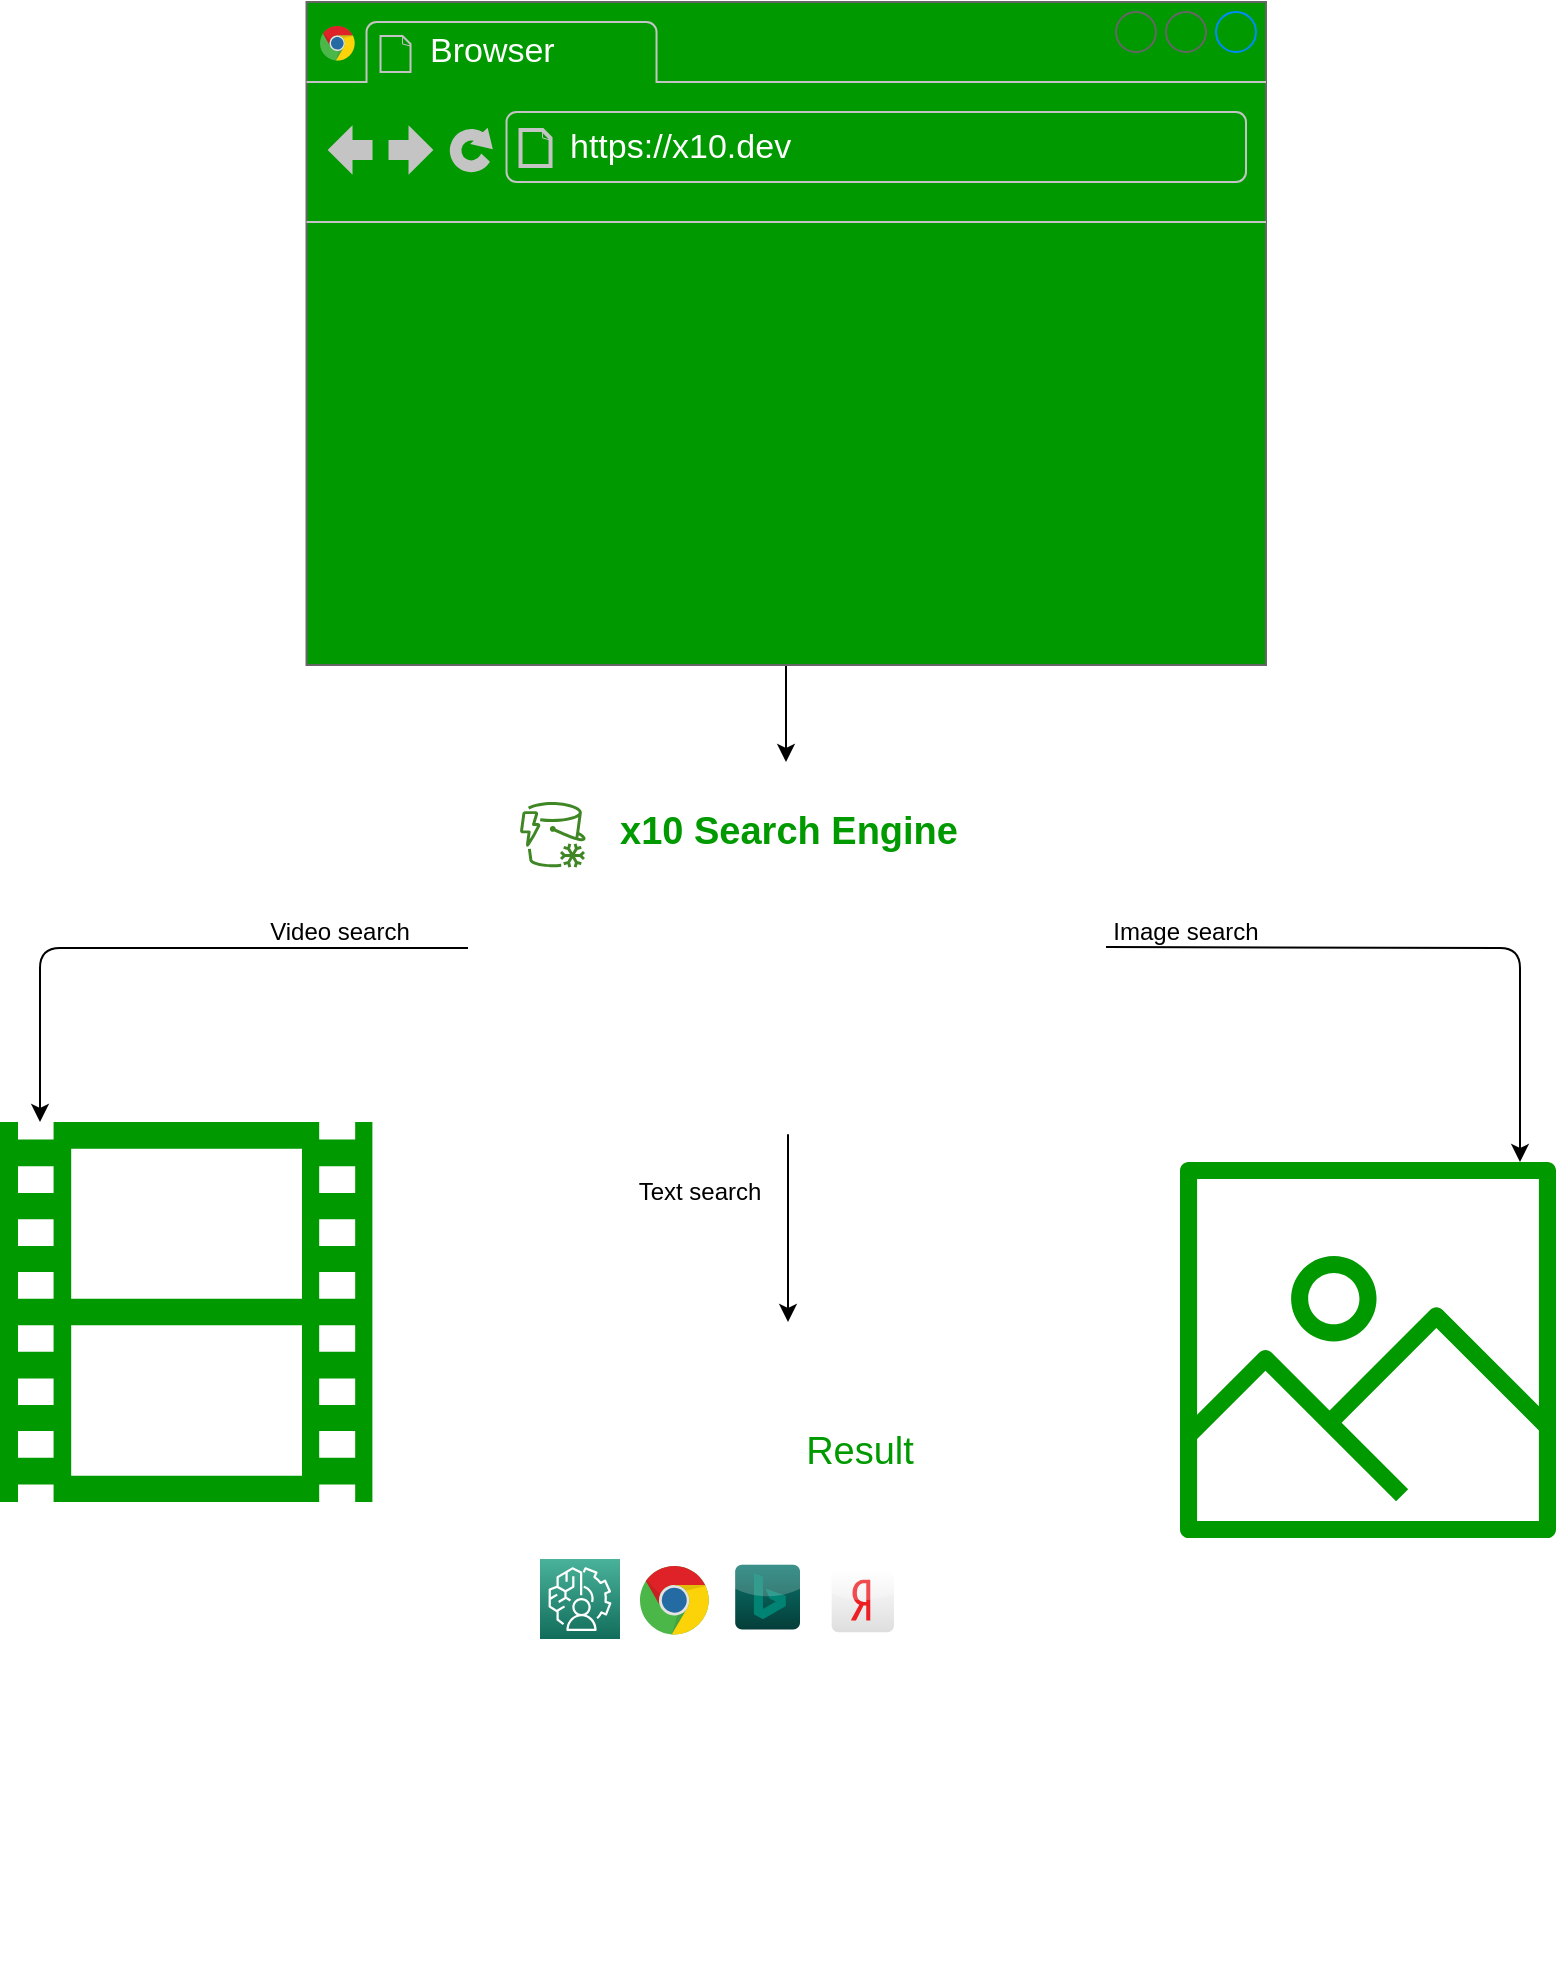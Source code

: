 <mxfile>
    <diagram id="SP5xcAjzvKTYbVy3jJyl" name="Page-1">
        <mxGraphModel dx="1592" dy="2233" grid="1" gridSize="10" guides="1" tooltips="1" connect="1" arrows="1" fold="1" page="1" pageScale="1" pageWidth="827" pageHeight="1169" math="0" shadow="0">
            <root>
                <mxCell id="0"/>
                <mxCell id="1" parent="0"/>
                <mxCell id="20" value="&lt;font size=&quot;1&quot; color=&quot;#009900&quot;&gt;&lt;b style=&quot;font-size: 19px;&quot;&gt;&lt;br&gt;x10 Search Engine&lt;/b&gt;&lt;/font&gt;" style="html=1;strokeColor=none;fillColor=#FFFFFF;labelPosition=center;verticalLabelPosition=middle;verticalAlign=top;align=center;fontSize=12;outlineConnect=0;spacingTop=-6;fontColor=#FFFFFF;sketch=0;shape=mxgraph.sitemap.search;" parent="1" vertex="1">
                    <mxGeometry x="254" y="280" width="319" height="186.09" as="geometry"/>
                </mxCell>
                <mxCell id="13" value="" style="endArrow=classic;html=1;fontColor=#3333FF;" parent="1" edge="1">
                    <mxGeometry width="50" height="50" relative="1" as="geometry">
                        <mxPoint x="413" y="229.2" as="sourcePoint"/>
                        <mxPoint x="413" y="280" as="targetPoint"/>
                    </mxGeometry>
                </mxCell>
                <mxCell id="21" value="" style="endArrow=classic;html=1;fontColor=#3333FF;exitX=0;exitY=0.5;exitDx=0;exitDy=0;exitPerimeter=0;" parent="1" edge="1" source="20">
                    <mxGeometry width="50" height="50" relative="1" as="geometry">
                        <mxPoint x="184" y="372.54" as="sourcePoint"/>
                        <mxPoint x="40" y="460" as="targetPoint"/>
                        <Array as="points">
                            <mxPoint x="40" y="373"/>
                        </Array>
                    </mxGeometry>
                </mxCell>
                <mxCell id="22" value="" style="endArrow=classic;html=1;fontColor=#3333FF;" parent="1" edge="1">
                    <mxGeometry width="50" height="50" relative="1" as="geometry">
                        <mxPoint x="573" y="372.54" as="sourcePoint"/>
                        <mxPoint x="780" y="480" as="targetPoint"/>
                        <Array as="points">
                            <mxPoint x="780" y="373"/>
                        </Array>
                    </mxGeometry>
                </mxCell>
                <mxCell id="23" value="" style="endArrow=classic;html=1;fontColor=#3333FF;" parent="1" edge="1">
                    <mxGeometry width="50" height="50" relative="1" as="geometry">
                        <mxPoint x="414" y="466.09" as="sourcePoint"/>
                        <mxPoint x="414" y="560" as="targetPoint"/>
                    </mxGeometry>
                </mxCell>
                <mxCell id="25" value="Video search" style="text;html=1;strokeColor=none;fillColor=none;align=center;verticalAlign=middle;whiteSpace=wrap;rounded=0;" vertex="1" parent="1">
                    <mxGeometry x="150" y="350" width="80" height="30" as="geometry"/>
                </mxCell>
                <mxCell id="26" value="Image search" style="text;html=1;strokeColor=none;fillColor=none;align=center;verticalAlign=middle;whiteSpace=wrap;rounded=0;" vertex="1" parent="1">
                    <mxGeometry x="573" y="350" width="80" height="30" as="geometry"/>
                </mxCell>
                <mxCell id="27" value="Text search" style="text;html=1;strokeColor=none;fillColor=none;align=center;verticalAlign=middle;whiteSpace=wrap;rounded=0;" vertex="1" parent="1">
                    <mxGeometry x="330" y="480" width="80" height="30" as="geometry"/>
                </mxCell>
                <mxCell id="31" value="" style="sketch=0;pointerEvents=1;shadow=0;dashed=0;html=1;strokeColor=none;fillColor=#FFFFFF;labelPosition=center;verticalLabelPosition=bottom;verticalAlign=top;outlineConnect=0;align=center;shape=mxgraph.office.concepts.web_page;" vertex="1" parent="1">
                    <mxGeometry x="262" y="560" width="304" height="328.32" as="geometry"/>
                </mxCell>
                <mxCell id="33" value="" style="dashed=0;outlineConnect=0;html=1;align=center;labelPosition=center;verticalLabelPosition=bottom;verticalAlign=top;shape=mxgraph.weblogos.chrome;fontColor=#3333FF;" vertex="1" parent="1">
                    <mxGeometry x="340.0" y="681.95" width="34.8" height="35.08" as="geometry"/>
                </mxCell>
                <mxCell id="34" value="" style="dashed=0;outlineConnect=0;html=1;align=center;labelPosition=center;verticalLabelPosition=bottom;verticalAlign=top;shape=mxgraph.webicons.bing;fillColor=#0A776E;gradientColor=#053D39;fontColor=#3333FF;" vertex="1" parent="1">
                    <mxGeometry x="387.6" y="681.34" width="32.4" height="32.4" as="geometry"/>
                </mxCell>
                <mxCell id="35" value="" style="dashed=0;outlineConnect=0;html=1;align=center;labelPosition=center;verticalLabelPosition=bottom;verticalAlign=top;shape=mxgraph.webicons.yandex;gradientColor=#DFDEDE;fontColor=#3333FF;" vertex="1" parent="1">
                    <mxGeometry x="435.83" y="683.91" width="31.17" height="31.17" as="geometry"/>
                </mxCell>
                <mxCell id="37" value="" style="sketch=0;outlineConnect=0;fontColor=#232F3E;gradientColor=none;fillColor=#3F8624;strokeColor=none;dashed=0;verticalLabelPosition=bottom;verticalAlign=top;align=center;html=1;fontSize=12;fontStyle=0;aspect=fixed;pointerEvents=1;shape=mxgraph.aws4.simple_storage_service_s3_glacier_instant_retrieval;" vertex="1" parent="1">
                    <mxGeometry x="280" y="300" width="32.83" height="32.83" as="geometry"/>
                </mxCell>
                <mxCell id="39" value="Result" style="text;html=1;strokeColor=none;fillColor=none;align=center;verticalAlign=middle;whiteSpace=wrap;rounded=0;fontSize=19;fontColor=#009900;" vertex="1" parent="1">
                    <mxGeometry x="420" y="610" width="60" height="30" as="geometry"/>
                </mxCell>
                <mxCell id="41" value="" style="sketch=0;aspect=fixed;pointerEvents=1;shadow=0;dashed=0;html=1;strokeColor=none;labelPosition=center;verticalLabelPosition=bottom;verticalAlign=top;align=center;fillColor=#009900;shape=mxgraph.mscae.general.video;fontSize=19;fontColor=#009900;" vertex="1" parent="1">
                    <mxGeometry x="20" y="460" width="186.2" height="190" as="geometry"/>
                </mxCell>
                <mxCell id="42" value="" style="sketch=0;outlineConnect=0;fontColor=#232F3E;gradientColor=none;fillColor=#009900;strokeColor=none;dashed=0;verticalLabelPosition=bottom;verticalAlign=top;align=center;html=1;fontSize=12;fontStyle=0;aspect=fixed;pointerEvents=1;shape=mxgraph.aws4.container_registry_image;" vertex="1" parent="1">
                    <mxGeometry x="610" y="480" width="188" height="188" as="geometry"/>
                </mxCell>
                <mxCell id="44" value="" style="strokeWidth=1;shadow=0;dashed=0;align=center;html=1;shape=mxgraph.mockup.containers.browserWindow;rSize=0;strokeColor=#666666;strokeColor2=#008cff;strokeColor3=#c4c4c4;mainText=,;recursiveResize=0;fontSize=19;fontColor=#009900;fillColor=#009900;" vertex="1" parent="1">
                    <mxGeometry x="173.26" y="-100" width="479.74" height="331.45" as="geometry"/>
                </mxCell>
                <mxCell id="45" value="&lt;font color=&quot;#ffffff&quot;&gt;Browser&lt;/font&gt;" style="strokeWidth=1;shadow=0;dashed=0;align=center;html=1;shape=mxgraph.mockup.containers.anchor;fontSize=17;fontColor=#666666;align=left;fillColor=#009900;" vertex="1" parent="44">
                    <mxGeometry x="60" y="12" width="110" height="26" as="geometry"/>
                </mxCell>
                <mxCell id="46" value="&lt;font color=&quot;#ffffff&quot;&gt;https://x10.dev&lt;/font&gt;" style="strokeWidth=1;shadow=0;dashed=0;align=center;html=1;shape=mxgraph.mockup.containers.anchor;rSize=0;fontSize=17;fontColor=#666666;align=left;fillColor=#009900;" vertex="1" parent="44">
                    <mxGeometry x="130" y="60" width="250" height="26" as="geometry"/>
                </mxCell>
                <mxCell id="48" value="" style="dashed=0;outlineConnect=0;html=1;align=center;labelPosition=center;verticalLabelPosition=bottom;verticalAlign=top;shape=mxgraph.weblogos.chrome;fontSize=19;fontColor=#FFFFFF;fillColor=#009900;" vertex="1" parent="44">
                    <mxGeometry x="6.74" y="12" width="17.54" height="17.68" as="geometry"/>
                </mxCell>
                <mxCell id="49" value="" style="sketch=0;points=[[0,0,0],[0.25,0,0],[0.5,0,0],[0.75,0,0],[1,0,0],[0,1,0],[0.25,1,0],[0.5,1,0],[0.75,1,0],[1,1,0],[0,0.25,0],[0,0.5,0],[0,0.75,0],[1,0.25,0],[1,0.5,0],[1,0.75,0]];outlineConnect=0;fontColor=#232F3E;gradientColor=#4AB29A;gradientDirection=north;fillColor=#116D5B;strokeColor=#ffffff;dashed=0;verticalLabelPosition=bottom;verticalAlign=top;align=center;html=1;fontSize=12;fontStyle=0;aspect=fixed;shape=mxgraph.aws4.resourceIcon;resIcon=mxgraph.aws4.augmented_ai;" vertex="1" parent="1">
                    <mxGeometry x="290" y="678.54" width="40" height="40" as="geometry"/>
                </mxCell>
            </root>
        </mxGraphModel>
    </diagram>
</mxfile>